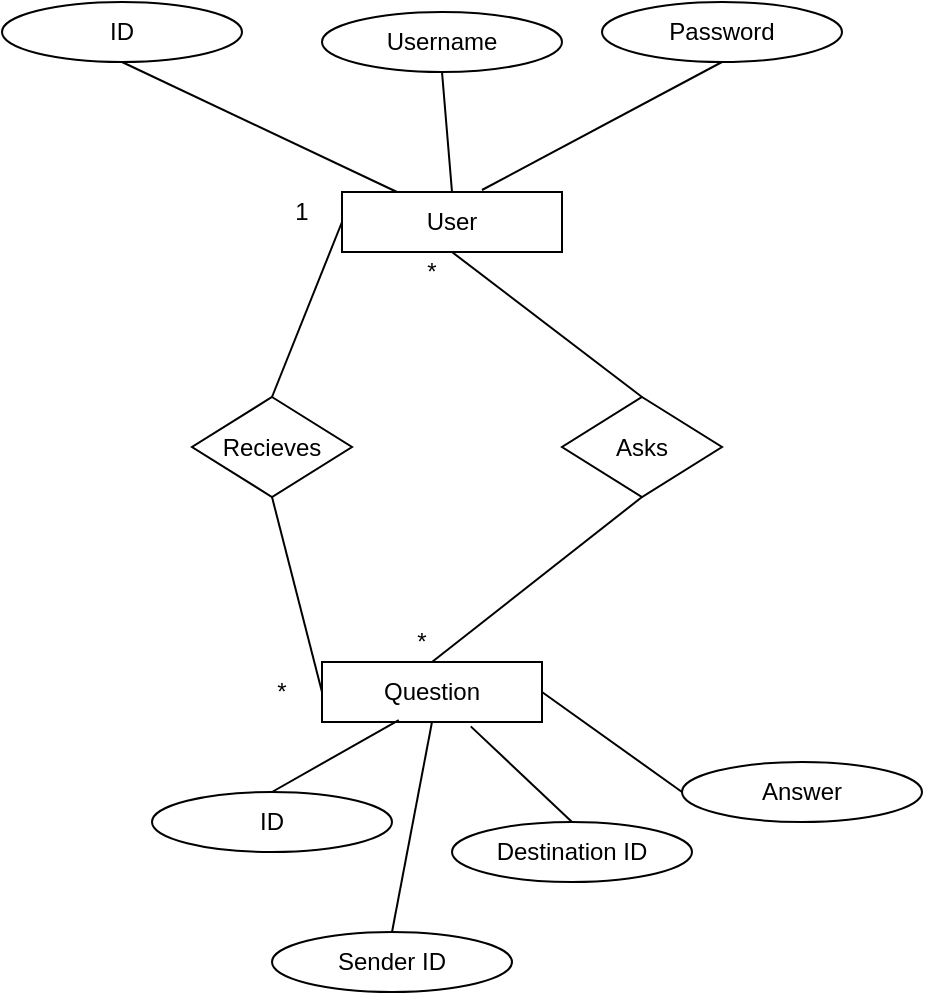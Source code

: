 <mxfile version="10.5.9" type="device"><diagram id="YqDmGr7Lcm5d2Q6ei0Bs" name="Page-1"><mxGraphModel dx="923" dy="550" grid="1" gridSize="10" guides="1" tooltips="1" connect="1" arrows="0" fold="1" page="1" pageScale="1" pageWidth="827" pageHeight="1169" math="0" shadow="0"><root><mxCell id="0"/><mxCell id="1" parent="0"/><mxCell id="QyK6wql1pnN-j0wO0D3c-1" value="User&lt;br&gt;" style="rounded=0;whiteSpace=wrap;html=1;" vertex="1" parent="1"><mxGeometry x="280" y="100" width="110" height="30" as="geometry"/></mxCell><mxCell id="QyK6wql1pnN-j0wO0D3c-35" style="edgeStyle=none;rounded=0;orthogonalLoop=1;jettySize=auto;html=1;exitX=0.5;exitY=1;exitDx=0;exitDy=0;entryX=0.5;entryY=0;entryDx=0;entryDy=0;startArrow=none;startFill=0;endArrow=none;endFill=0;strokeColor=#000000;strokeWidth=1;" edge="1" parent="1" source="QyK6wql1pnN-j0wO0D3c-2" target="QyK6wql1pnN-j0wO0D3c-1"><mxGeometry relative="1" as="geometry"/></mxCell><mxCell id="QyK6wql1pnN-j0wO0D3c-2" value="Username&lt;br&gt;" style="ellipse;whiteSpace=wrap;html=1;" vertex="1" parent="1"><mxGeometry x="270" y="10" width="120" height="30" as="geometry"/></mxCell><mxCell id="QyK6wql1pnN-j0wO0D3c-37" style="edgeStyle=none;rounded=0;orthogonalLoop=1;jettySize=auto;html=1;exitX=0.5;exitY=1;exitDx=0;exitDy=0;startArrow=none;startFill=0;endArrow=none;endFill=0;strokeColor=#000000;strokeWidth=1;" edge="1" parent="1" source="QyK6wql1pnN-j0wO0D3c-3"><mxGeometry relative="1" as="geometry"><mxPoint x="350" y="99" as="targetPoint"/></mxGeometry></mxCell><mxCell id="QyK6wql1pnN-j0wO0D3c-3" value="Password&lt;br&gt;" style="ellipse;whiteSpace=wrap;html=1;" vertex="1" parent="1"><mxGeometry x="410" y="5" width="120" height="30" as="geometry"/></mxCell><mxCell id="QyK6wql1pnN-j0wO0D3c-4" value="Question&lt;br&gt;" style="rounded=0;whiteSpace=wrap;html=1;" vertex="1" parent="1"><mxGeometry x="270" y="335" width="110" height="30" as="geometry"/></mxCell><mxCell id="QyK6wql1pnN-j0wO0D3c-36" style="edgeStyle=none;rounded=0;orthogonalLoop=1;jettySize=auto;html=1;exitX=0.5;exitY=1;exitDx=0;exitDy=0;entryX=0.25;entryY=0;entryDx=0;entryDy=0;startArrow=none;startFill=0;endArrow=none;endFill=0;strokeColor=#000000;strokeWidth=1;" edge="1" parent="1" source="QyK6wql1pnN-j0wO0D3c-6" target="QyK6wql1pnN-j0wO0D3c-1"><mxGeometry relative="1" as="geometry"/></mxCell><mxCell id="QyK6wql1pnN-j0wO0D3c-6" value="ID&lt;br&gt;" style="ellipse;whiteSpace=wrap;html=1;" vertex="1" parent="1"><mxGeometry x="110" y="5" width="120" height="30" as="geometry"/></mxCell><mxCell id="QyK6wql1pnN-j0wO0D3c-19" style="rounded=0;orthogonalLoop=1;jettySize=auto;html=1;exitX=0.5;exitY=1;exitDx=0;exitDy=0;startArrow=none;strokeColor=#000000;startFill=0;endArrow=none;endFill=0;strokeWidth=1;entryX=0.5;entryY=0;entryDx=0;entryDy=0;" edge="1" parent="1" source="QyK6wql1pnN-j0wO0D3c-7" target="QyK6wql1pnN-j0wO0D3c-4"><mxGeometry relative="1" as="geometry"><mxPoint x="330" y="320" as="targetPoint"/></mxGeometry></mxCell><mxCell id="QyK6wql1pnN-j0wO0D3c-7" value="Asks&lt;br&gt;" style="rhombus;whiteSpace=wrap;html=1;" vertex="1" parent="1"><mxGeometry x="390" y="202.5" width="80" height="50" as="geometry"/></mxCell><mxCell id="QyK6wql1pnN-j0wO0D3c-8" value="Recieves&lt;br&gt;" style="rhombus;whiteSpace=wrap;html=1;" vertex="1" parent="1"><mxGeometry x="205" y="202.5" width="80" height="50" as="geometry"/></mxCell><mxCell id="QyK6wql1pnN-j0wO0D3c-39" style="edgeStyle=none;rounded=0;orthogonalLoop=1;jettySize=auto;html=1;exitX=0.5;exitY=0;exitDx=0;exitDy=0;entryX=0.349;entryY=0.967;entryDx=0;entryDy=0;entryPerimeter=0;startArrow=none;startFill=0;endArrow=none;endFill=0;strokeColor=#000000;strokeWidth=1;" edge="1" parent="1" source="QyK6wql1pnN-j0wO0D3c-15" target="QyK6wql1pnN-j0wO0D3c-4"><mxGeometry relative="1" as="geometry"/></mxCell><mxCell id="QyK6wql1pnN-j0wO0D3c-15" value="ID&lt;br&gt;" style="ellipse;whiteSpace=wrap;html=1;" vertex="1" parent="1"><mxGeometry x="185" y="400" width="120" height="30" as="geometry"/></mxCell><mxCell id="QyK6wql1pnN-j0wO0D3c-41" style="edgeStyle=none;rounded=0;orthogonalLoop=1;jettySize=auto;html=1;exitX=0.5;exitY=0;exitDx=0;exitDy=0;entryX=0.676;entryY=1.073;entryDx=0;entryDy=0;startArrow=none;startFill=0;endArrow=none;endFill=0;strokeColor=#000000;strokeWidth=1;entryPerimeter=0;" edge="1" parent="1" source="QyK6wql1pnN-j0wO0D3c-16" target="QyK6wql1pnN-j0wO0D3c-4"><mxGeometry relative="1" as="geometry"/></mxCell><mxCell id="QyK6wql1pnN-j0wO0D3c-16" value="Destination ID" style="ellipse;whiteSpace=wrap;html=1;" vertex="1" parent="1"><mxGeometry x="335" y="415" width="120" height="30" as="geometry"/></mxCell><mxCell id="QyK6wql1pnN-j0wO0D3c-40" style="edgeStyle=none;rounded=0;orthogonalLoop=1;jettySize=auto;html=1;exitX=0.5;exitY=0;exitDx=0;exitDy=0;entryX=0.5;entryY=1;entryDx=0;entryDy=0;startArrow=none;startFill=0;endArrow=none;endFill=0;strokeColor=#000000;strokeWidth=1;" edge="1" parent="1" source="QyK6wql1pnN-j0wO0D3c-17" target="QyK6wql1pnN-j0wO0D3c-4"><mxGeometry relative="1" as="geometry"/></mxCell><mxCell id="QyK6wql1pnN-j0wO0D3c-17" value="Sender ID" style="ellipse;whiteSpace=wrap;html=1;" vertex="1" parent="1"><mxGeometry x="245" y="470" width="120" height="30" as="geometry"/></mxCell><mxCell id="QyK6wql1pnN-j0wO0D3c-20" style="rounded=0;orthogonalLoop=1;jettySize=auto;html=1;exitX=0.5;exitY=1;exitDx=0;exitDy=0;startArrow=none;strokeColor=#000000;startFill=0;endArrow=none;endFill=0;strokeWidth=1;entryX=0.5;entryY=0;entryDx=0;entryDy=0;" edge="1" parent="1" source="QyK6wql1pnN-j0wO0D3c-1" target="QyK6wql1pnN-j0wO0D3c-7"><mxGeometry relative="1" as="geometry"><mxPoint x="335" y="345" as="targetPoint"/><mxPoint x="340" y="265" as="sourcePoint"/></mxGeometry></mxCell><mxCell id="QyK6wql1pnN-j0wO0D3c-23" style="rounded=0;orthogonalLoop=1;jettySize=auto;html=1;exitX=0;exitY=0.5;exitDx=0;exitDy=0;startArrow=none;strokeColor=#000000;startFill=0;endArrow=none;endFill=0;strokeWidth=1;entryX=0.5;entryY=0;entryDx=0;entryDy=0;" edge="1" parent="1" source="QyK6wql1pnN-j0wO0D3c-1" target="QyK6wql1pnN-j0wO0D3c-8"><mxGeometry relative="1" as="geometry"><mxPoint x="490" y="215" as="targetPoint"/><mxPoint x="400" y="133" as="sourcePoint"/></mxGeometry></mxCell><mxCell id="QyK6wql1pnN-j0wO0D3c-24" style="rounded=0;orthogonalLoop=1;jettySize=auto;html=1;startArrow=none;strokeColor=#000000;startFill=0;endArrow=none;endFill=0;strokeWidth=1;entryX=0.5;entryY=1;entryDx=0;entryDy=0;" edge="1" parent="1" target="QyK6wql1pnN-j0wO0D3c-8"><mxGeometry relative="1" as="geometry"><mxPoint x="190" y="220" as="targetPoint"/><mxPoint x="270" y="350" as="sourcePoint"/></mxGeometry></mxCell><mxCell id="QyK6wql1pnN-j0wO0D3c-26" value="*&lt;br&gt;" style="text;html=1;strokeColor=none;fillColor=none;align=center;verticalAlign=middle;whiteSpace=wrap;rounded=0;" vertex="1" parent="1"><mxGeometry x="300" y="315" width="40" height="20" as="geometry"/></mxCell><mxCell id="QyK6wql1pnN-j0wO0D3c-28" value="*&lt;br&gt;" style="text;html=1;strokeColor=none;fillColor=none;align=center;verticalAlign=middle;whiteSpace=wrap;rounded=0;" vertex="1" parent="1"><mxGeometry x="305" y="130" width="40" height="20" as="geometry"/></mxCell><mxCell id="QyK6wql1pnN-j0wO0D3c-30" value="*&lt;br&gt;" style="text;html=1;strokeColor=none;fillColor=none;align=center;verticalAlign=middle;whiteSpace=wrap;rounded=0;" vertex="1" parent="1"><mxGeometry x="230" y="340" width="40" height="20" as="geometry"/></mxCell><mxCell id="QyK6wql1pnN-j0wO0D3c-31" value="1&lt;br&gt;" style="text;html=1;strokeColor=none;fillColor=none;align=center;verticalAlign=middle;whiteSpace=wrap;rounded=0;" vertex="1" parent="1"><mxGeometry x="240" y="100" width="40" height="20" as="geometry"/></mxCell><mxCell id="QyK6wql1pnN-j0wO0D3c-34" style="edgeStyle=none;rounded=0;orthogonalLoop=1;jettySize=auto;html=1;exitX=0.5;exitY=1;exitDx=0;exitDy=0;startArrow=none;startFill=0;endArrow=none;endFill=0;strokeColor=#000000;strokeWidth=1;" edge="1" parent="1"><mxGeometry relative="1" as="geometry"><mxPoint x="400" y="125" as="sourcePoint"/><mxPoint x="400" y="125" as="targetPoint"/></mxGeometry></mxCell><mxCell id="QyK6wql1pnN-j0wO0D3c-43" style="edgeStyle=none;rounded=0;orthogonalLoop=1;jettySize=auto;html=1;exitX=0;exitY=0.5;exitDx=0;exitDy=0;entryX=1;entryY=0.5;entryDx=0;entryDy=0;startArrow=none;startFill=0;endArrow=none;endFill=0;strokeColor=#000000;strokeWidth=1;" edge="1" parent="1" source="QyK6wql1pnN-j0wO0D3c-42" target="QyK6wql1pnN-j0wO0D3c-4"><mxGeometry relative="1" as="geometry"/></mxCell><mxCell id="QyK6wql1pnN-j0wO0D3c-42" value="Answer&lt;br&gt;" style="ellipse;whiteSpace=wrap;html=1;" vertex="1" parent="1"><mxGeometry x="450" y="385" width="120" height="30" as="geometry"/></mxCell></root></mxGraphModel></diagram></mxfile>